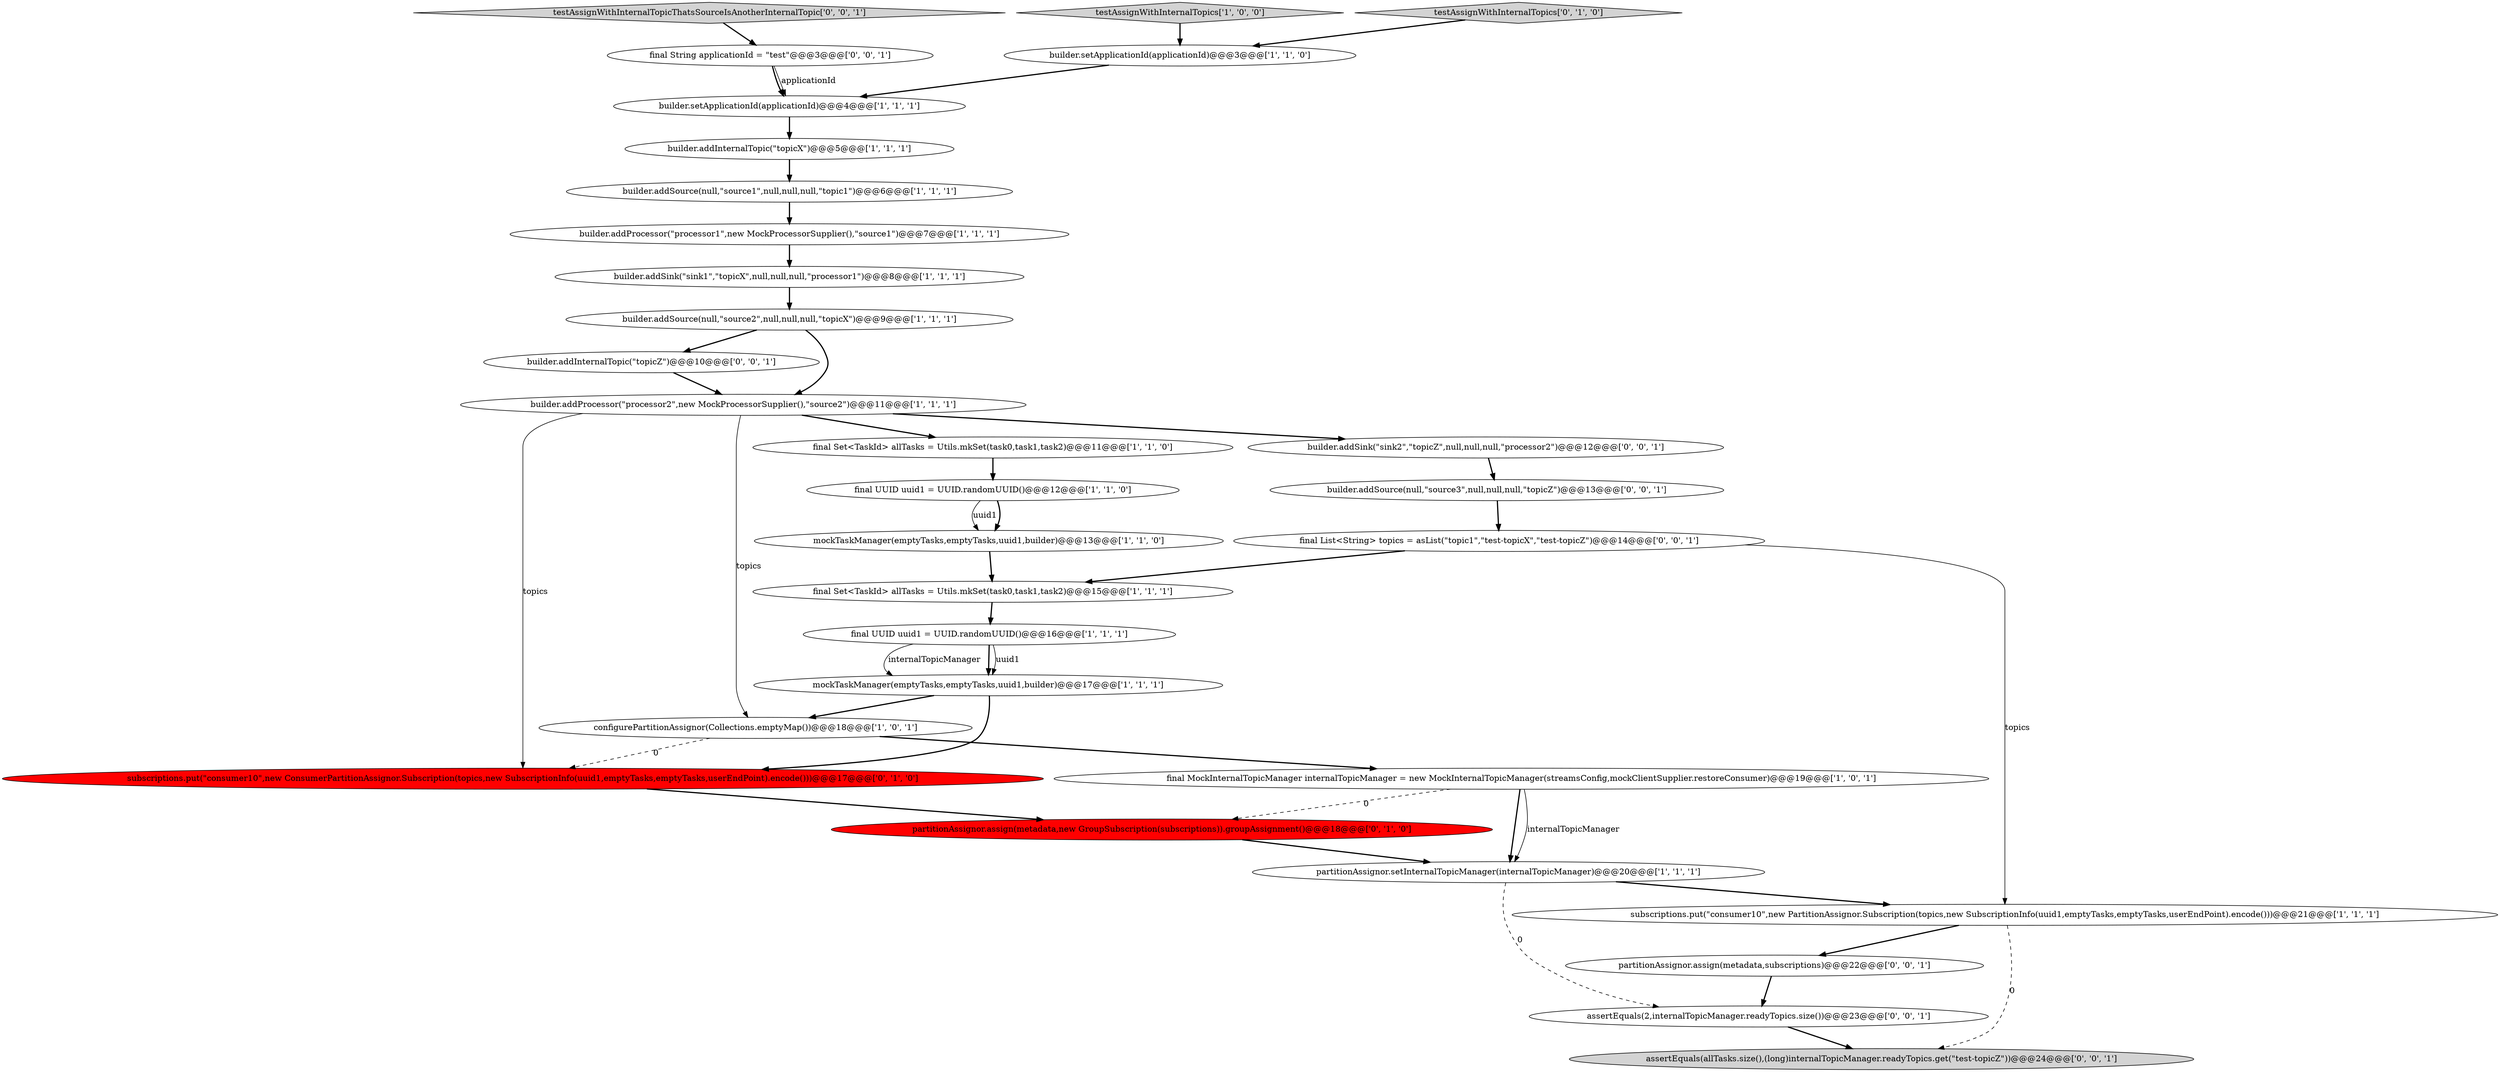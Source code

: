 digraph {
0 [style = filled, label = "builder.addProcessor(\"processor1\",new MockProcessorSupplier(),\"source1\")@@@7@@@['1', '1', '1']", fillcolor = white, shape = ellipse image = "AAA0AAABBB1BBB"];
28 [style = filled, label = "builder.addInternalTopic(\"topicZ\")@@@10@@@['0', '0', '1']", fillcolor = white, shape = ellipse image = "AAA0AAABBB3BBB"];
24 [style = filled, label = "assertEquals(2,internalTopicManager.readyTopics.size())@@@23@@@['0', '0', '1']", fillcolor = white, shape = ellipse image = "AAA0AAABBB3BBB"];
29 [style = filled, label = "testAssignWithInternalTopicThatsSourceIsAnotherInternalTopic['0', '0', '1']", fillcolor = lightgray, shape = diamond image = "AAA0AAABBB3BBB"];
3 [style = filled, label = "mockTaskManager(emptyTasks,emptyTasks,uuid1,builder)@@@17@@@['1', '1', '1']", fillcolor = white, shape = ellipse image = "AAA0AAABBB1BBB"];
11 [style = filled, label = "builder.addSink(\"sink1\",\"topicX\",null,null,null,\"processor1\")@@@8@@@['1', '1', '1']", fillcolor = white, shape = ellipse image = "AAA0AAABBB1BBB"];
21 [style = filled, label = "partitionAssignor.assign(metadata,new GroupSubscription(subscriptions)).groupAssignment()@@@18@@@['0', '1', '0']", fillcolor = red, shape = ellipse image = "AAA1AAABBB2BBB"];
5 [style = filled, label = "builder.addSource(null,\"source2\",null,null,null,\"topicX\")@@@9@@@['1', '1', '1']", fillcolor = white, shape = ellipse image = "AAA0AAABBB1BBB"];
17 [style = filled, label = "final Set<TaskId> allTasks = Utils.mkSet(task0,task1,task2)@@@11@@@['1', '1', '0']", fillcolor = white, shape = ellipse image = "AAA0AAABBB1BBB"];
23 [style = filled, label = "final List<String> topics = asList(\"topic1\",\"test-topicX\",\"test-topicZ\")@@@14@@@['0', '0', '1']", fillcolor = white, shape = ellipse image = "AAA0AAABBB3BBB"];
18 [style = filled, label = "final UUID uuid1 = UUID.randomUUID()@@@12@@@['1', '1', '0']", fillcolor = white, shape = ellipse image = "AAA0AAABBB1BBB"];
1 [style = filled, label = "builder.setApplicationId(applicationId)@@@4@@@['1', '1', '1']", fillcolor = white, shape = ellipse image = "AAA0AAABBB1BBB"];
15 [style = filled, label = "mockTaskManager(emptyTasks,emptyTasks,uuid1,builder)@@@13@@@['1', '1', '0']", fillcolor = white, shape = ellipse image = "AAA0AAABBB1BBB"];
26 [style = filled, label = "builder.addSource(null,\"source3\",null,null,null,\"topicZ\")@@@13@@@['0', '0', '1']", fillcolor = white, shape = ellipse image = "AAA0AAABBB3BBB"];
16 [style = filled, label = "testAssignWithInternalTopics['1', '0', '0']", fillcolor = lightgray, shape = diamond image = "AAA0AAABBB1BBB"];
13 [style = filled, label = "partitionAssignor.setInternalTopicManager(internalTopicManager)@@@20@@@['1', '1', '1']", fillcolor = white, shape = ellipse image = "AAA0AAABBB1BBB"];
14 [style = filled, label = "configurePartitionAssignor(Collections.emptyMap())@@@18@@@['1', '0', '1']", fillcolor = white, shape = ellipse image = "AAA0AAABBB1BBB"];
9 [style = filled, label = "subscriptions.put(\"consumer10\",new PartitionAssignor.Subscription(topics,new SubscriptionInfo(uuid1,emptyTasks,emptyTasks,userEndPoint).encode()))@@@21@@@['1', '1', '1']", fillcolor = white, shape = ellipse image = "AAA0AAABBB1BBB"];
4 [style = filled, label = "final MockInternalTopicManager internalTopicManager = new MockInternalTopicManager(streamsConfig,mockClientSupplier.restoreConsumer)@@@19@@@['1', '0', '1']", fillcolor = white, shape = ellipse image = "AAA0AAABBB1BBB"];
12 [style = filled, label = "final UUID uuid1 = UUID.randomUUID()@@@16@@@['1', '1', '1']", fillcolor = white, shape = ellipse image = "AAA0AAABBB1BBB"];
22 [style = filled, label = "builder.addSink(\"sink2\",\"topicZ\",null,null,null,\"processor2\")@@@12@@@['0', '0', '1']", fillcolor = white, shape = ellipse image = "AAA0AAABBB3BBB"];
30 [style = filled, label = "partitionAssignor.assign(metadata,subscriptions)@@@22@@@['0', '0', '1']", fillcolor = white, shape = ellipse image = "AAA0AAABBB3BBB"];
10 [style = filled, label = "builder.addInternalTopic(\"topicX\")@@@5@@@['1', '1', '1']", fillcolor = white, shape = ellipse image = "AAA0AAABBB1BBB"];
27 [style = filled, label = "final String applicationId = \"test\"@@@3@@@['0', '0', '1']", fillcolor = white, shape = ellipse image = "AAA0AAABBB3BBB"];
20 [style = filled, label = "subscriptions.put(\"consumer10\",new ConsumerPartitionAssignor.Subscription(topics,new SubscriptionInfo(uuid1,emptyTasks,emptyTasks,userEndPoint).encode()))@@@17@@@['0', '1', '0']", fillcolor = red, shape = ellipse image = "AAA1AAABBB2BBB"];
8 [style = filled, label = "builder.addProcessor(\"processor2\",new MockProcessorSupplier(),\"source2\")@@@11@@@['1', '1', '1']", fillcolor = white, shape = ellipse image = "AAA0AAABBB1BBB"];
19 [style = filled, label = "testAssignWithInternalTopics['0', '1', '0']", fillcolor = lightgray, shape = diamond image = "AAA0AAABBB2BBB"];
6 [style = filled, label = "builder.addSource(null,\"source1\",null,null,null,\"topic1\")@@@6@@@['1', '1', '1']", fillcolor = white, shape = ellipse image = "AAA0AAABBB1BBB"];
25 [style = filled, label = "assertEquals(allTasks.size(),(long)internalTopicManager.readyTopics.get(\"test-topicZ\"))@@@24@@@['0', '0', '1']", fillcolor = lightgray, shape = ellipse image = "AAA0AAABBB3BBB"];
7 [style = filled, label = "builder.setApplicationId(applicationId)@@@3@@@['1', '1', '0']", fillcolor = white, shape = ellipse image = "AAA0AAABBB1BBB"];
2 [style = filled, label = "final Set<TaskId> allTasks = Utils.mkSet(task0,task1,task2)@@@15@@@['1', '1', '1']", fillcolor = white, shape = ellipse image = "AAA0AAABBB1BBB"];
22->26 [style = bold, label=""];
5->8 [style = bold, label=""];
30->24 [style = bold, label=""];
15->2 [style = bold, label=""];
27->1 [style = bold, label=""];
7->1 [style = bold, label=""];
4->13 [style = bold, label=""];
3->14 [style = bold, label=""];
18->15 [style = bold, label=""];
16->7 [style = bold, label=""];
14->20 [style = dashed, label="0"];
0->11 [style = bold, label=""];
9->30 [style = bold, label=""];
6->0 [style = bold, label=""];
12->3 [style = solid, label="internalTopicManager"];
5->28 [style = bold, label=""];
4->21 [style = dashed, label="0"];
8->20 [style = solid, label="topics"];
10->6 [style = bold, label=""];
2->12 [style = bold, label=""];
8->22 [style = bold, label=""];
18->15 [style = solid, label="uuid1"];
20->21 [style = bold, label=""];
8->17 [style = bold, label=""];
8->14 [style = solid, label="topics"];
29->27 [style = bold, label=""];
11->5 [style = bold, label=""];
13->24 [style = dashed, label="0"];
3->20 [style = bold, label=""];
24->25 [style = bold, label=""];
28->8 [style = bold, label=""];
26->23 [style = bold, label=""];
23->9 [style = solid, label="topics"];
9->25 [style = dashed, label="0"];
4->13 [style = solid, label="internalTopicManager"];
12->3 [style = bold, label=""];
13->9 [style = bold, label=""];
23->2 [style = bold, label=""];
12->3 [style = solid, label="uuid1"];
27->1 [style = solid, label="applicationId"];
1->10 [style = bold, label=""];
19->7 [style = bold, label=""];
17->18 [style = bold, label=""];
21->13 [style = bold, label=""];
14->4 [style = bold, label=""];
}
